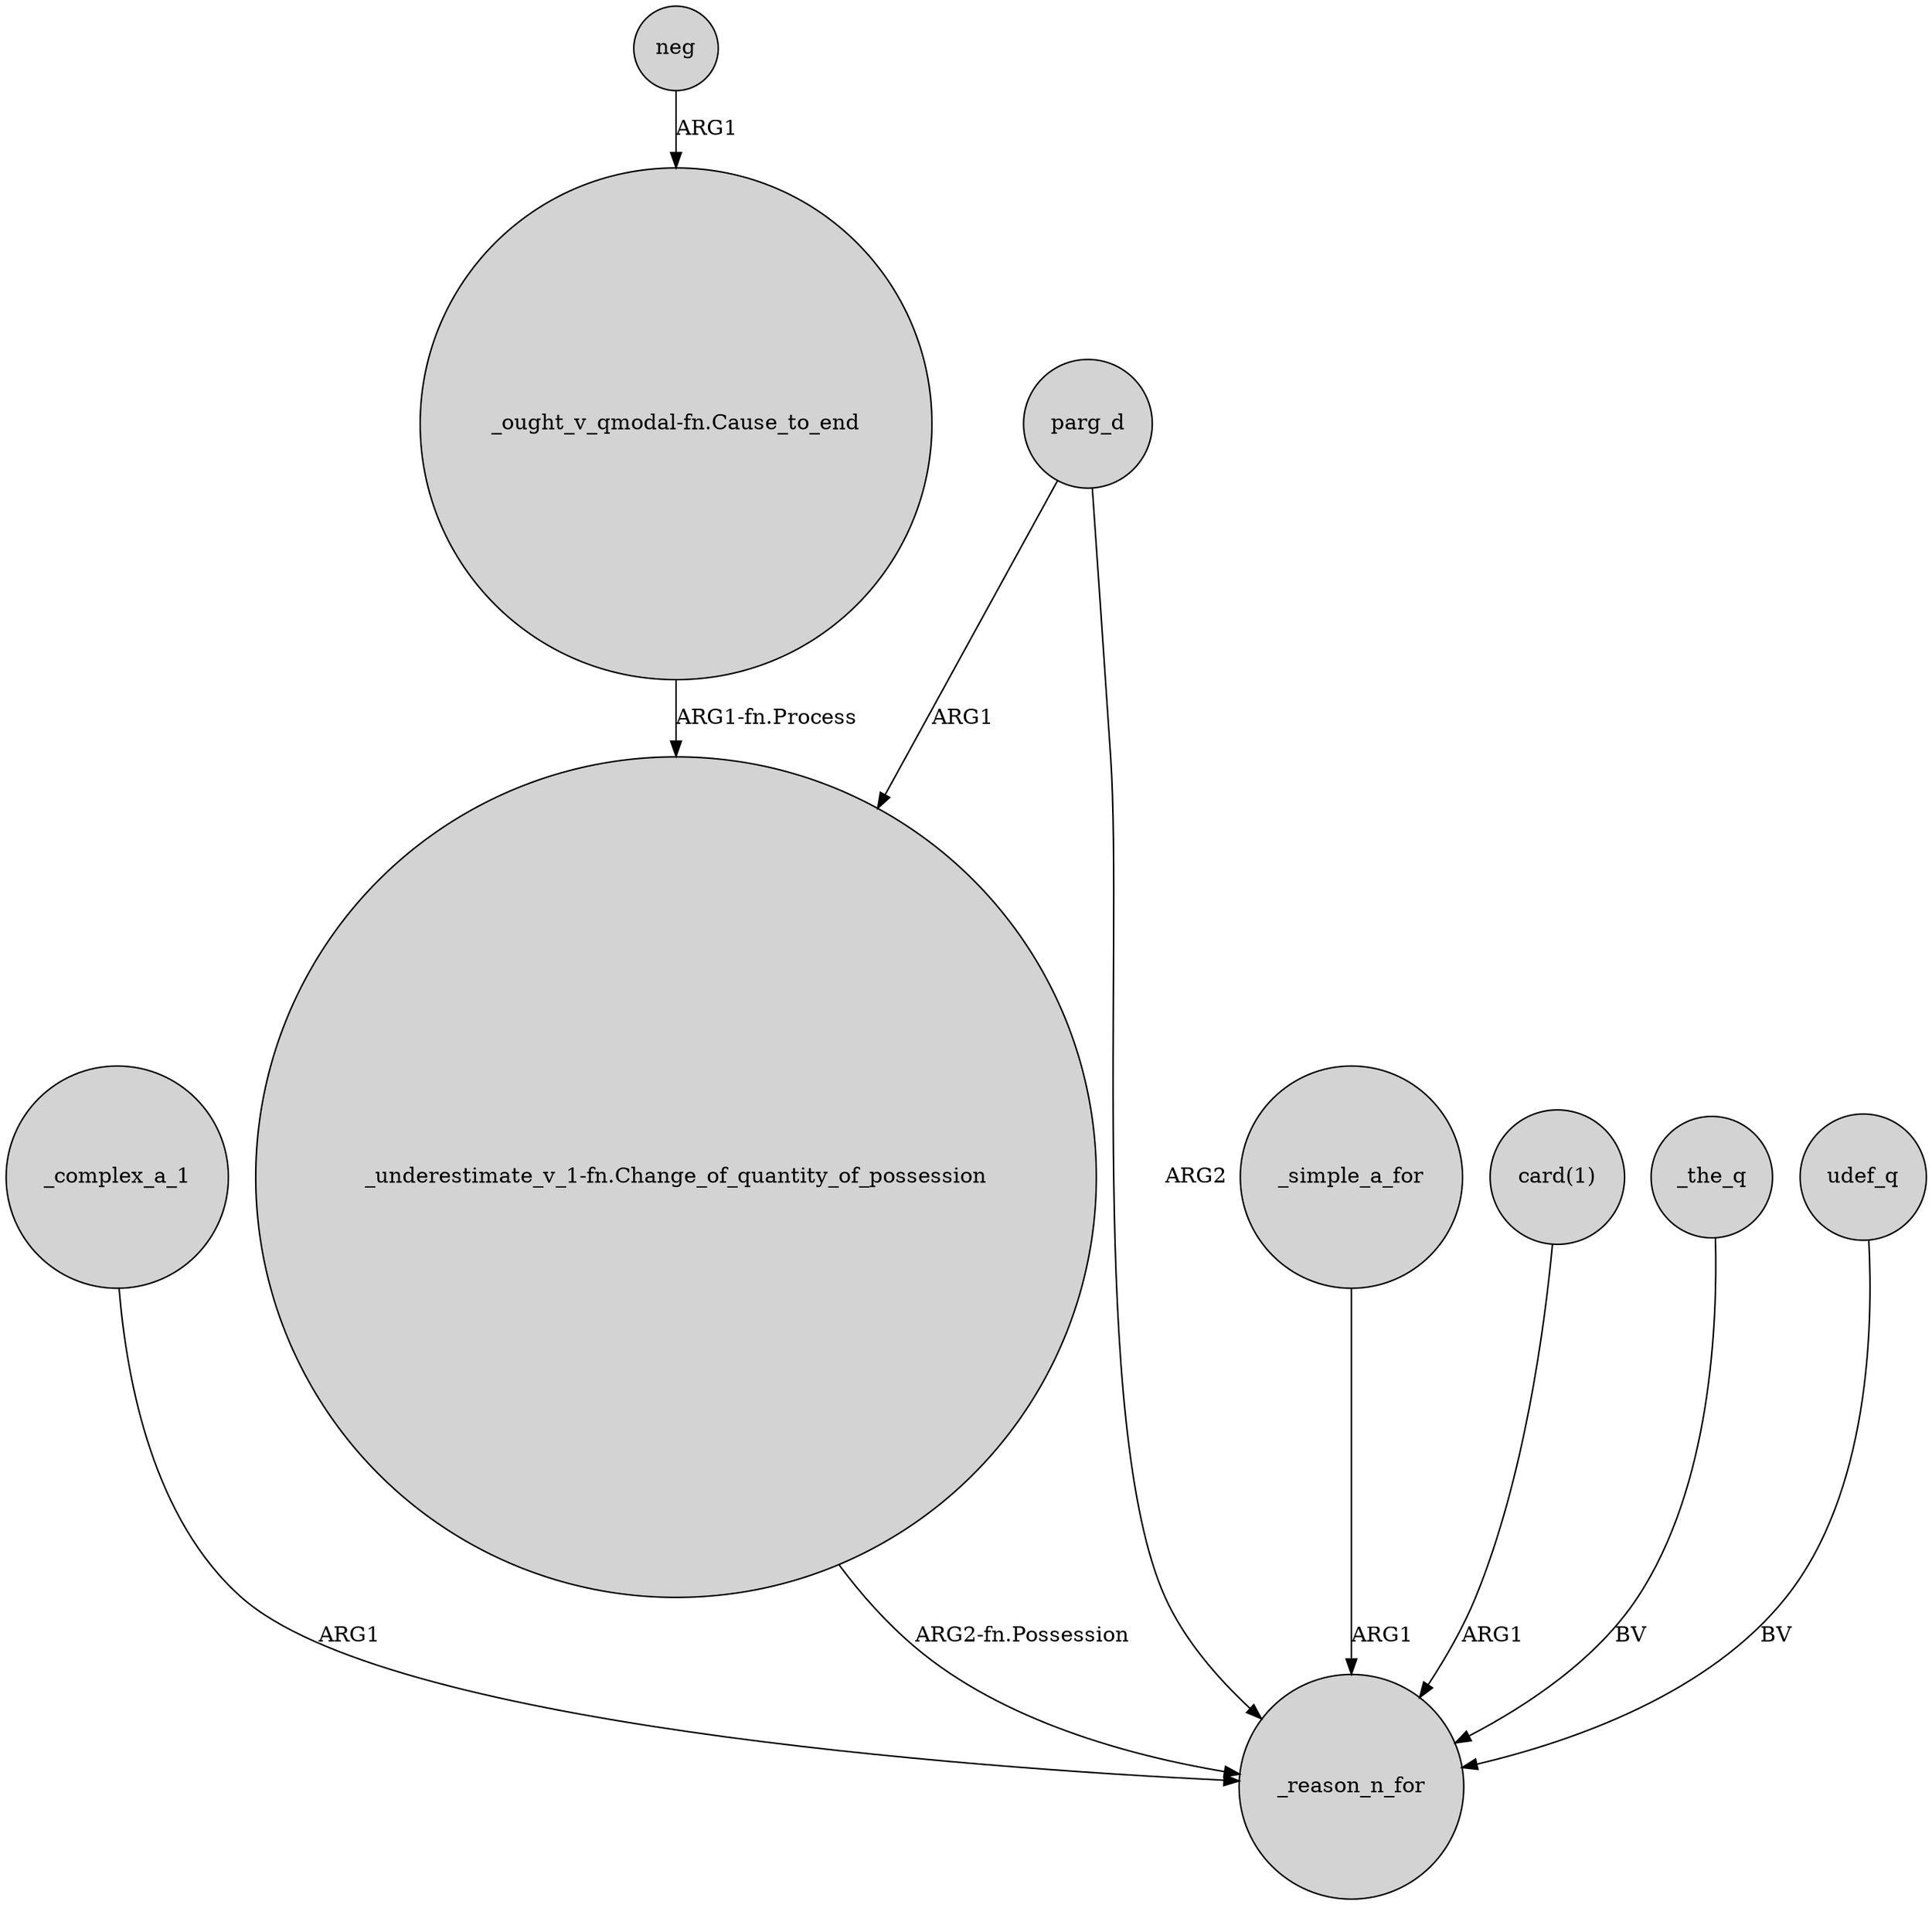 digraph {
	node [shape=circle style=filled]
	_complex_a_1 -> _reason_n_for [label=ARG1]
	"_ought_v_qmodal-fn.Cause_to_end" -> "_underestimate_v_1-fn.Change_of_quantity_of_possession" [label="ARG1-fn.Process"]
	_simple_a_for -> _reason_n_for [label=ARG1]
	"card(1)" -> _reason_n_for [label=ARG1]
	neg -> "_ought_v_qmodal-fn.Cause_to_end" [label=ARG1]
	_the_q -> _reason_n_for [label=BV]
	udef_q -> _reason_n_for [label=BV]
	parg_d -> "_underestimate_v_1-fn.Change_of_quantity_of_possession" [label=ARG1]
	"_underestimate_v_1-fn.Change_of_quantity_of_possession" -> _reason_n_for [label="ARG2-fn.Possession"]
	parg_d -> _reason_n_for [label=ARG2]
}
